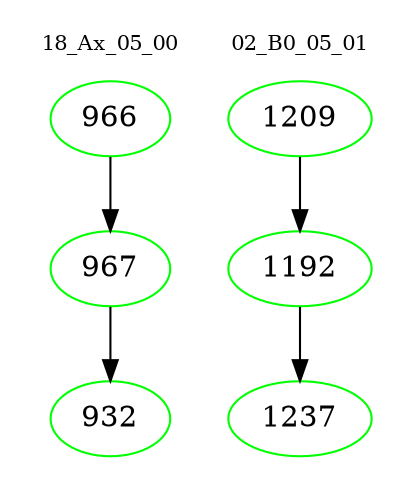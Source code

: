 digraph{
subgraph cluster_0 {
color = white
label = "18_Ax_05_00";
fontsize=10;
T0_966 [label="966", color="green"]
T0_966 -> T0_967 [color="black"]
T0_967 [label="967", color="green"]
T0_967 -> T0_932 [color="black"]
T0_932 [label="932", color="green"]
}
subgraph cluster_1 {
color = white
label = "02_B0_05_01";
fontsize=10;
T1_1209 [label="1209", color="green"]
T1_1209 -> T1_1192 [color="black"]
T1_1192 [label="1192", color="green"]
T1_1192 -> T1_1237 [color="black"]
T1_1237 [label="1237", color="green"]
}
}
